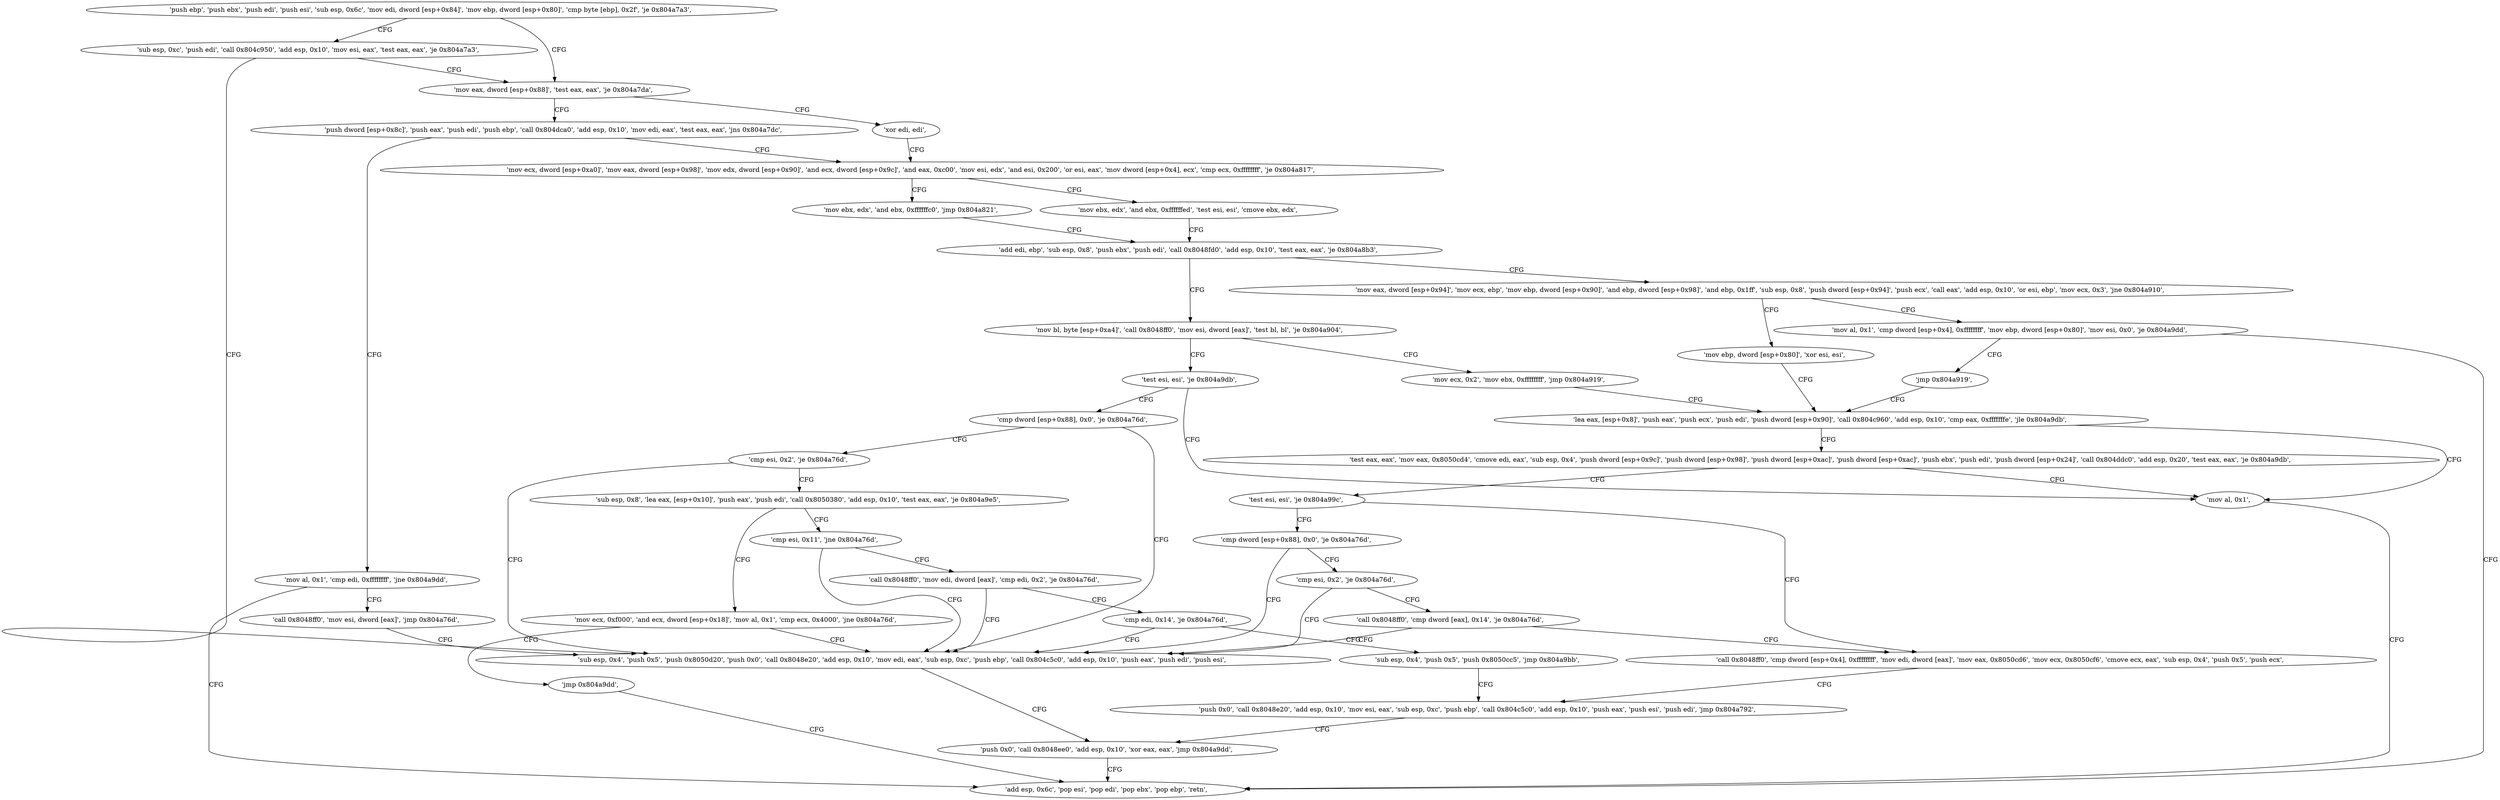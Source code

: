 digraph "func" {
"134522688" [label = "'push ebp', 'push ebx', 'push edi', 'push esi', 'sub esp, 0x6c', 'mov edi, dword [esp+0x84]', 'mov ebp, dword [esp+0x80]', 'cmp byte [ebp], 0x2f', 'je 0x804a7a3', " ]
"134522787" [label = "'mov eax, dword [esp+0x88]', 'test eax, eax', 'je 0x804a7da', " ]
"134522715" [label = "'sub esp, 0xc', 'push edi', 'call 0x804c950', 'add esp, 0x10', 'mov esi, eax', 'test eax, eax', 'je 0x804a7a3', " ]
"134522842" [label = "'xor edi, edi', " ]
"134522798" [label = "'push dword [esp+0x8c]', 'push eax', 'push edi', 'push ebp', 'call 0x804dca0', 'add esp, 0x10', 'mov edi, eax', 'test eax, eax', 'jns 0x804a7dc', " ]
"134522733" [label = "'sub esp, 0x4', 'push 0x5', 'push 0x8050d20', 'push 0x0', 'call 0x8048e20', 'add esp, 0x10', 'mov edi, eax', 'sub esp, 0xc', 'push ebp', 'call 0x804c5c0', 'add esp, 0x10', 'push eax', 'push edi', 'push esi', " ]
"134522844" [label = "'mov ecx, dword [esp+0xa0]', 'mov eax, dword [esp+0x98]', 'mov edx, dword [esp+0x90]', 'and ecx, dword [esp+0x9c]', 'and eax, 0xc00', 'mov esi, edx', 'and esi, 0x200', 'or esi, eax', 'mov dword [esp+0x4], ecx', 'cmp ecx, 0xffffffff', 'je 0x804a817', " ]
"134522822" [label = "'mov al, 0x1', 'cmp edi, 0xffffffff', 'jne 0x804a9dd', " ]
"134522770" [label = "'push 0x0', 'call 0x8048ee0', 'add esp, 0x10', 'xor eax, eax', 'jmp 0x804a9dd', " ]
"134522903" [label = "'mov ebx, edx', 'and ebx, 0xffffffed', 'test esi, esi', 'cmove ebx, edx', " ]
"134522913" [label = "'add edi, ebp', 'sub esp, 0x8', 'push ebx', 'push edi', 'call 0x8048fd0', 'add esp, 0x10', 'test eax, eax', 'je 0x804a8b3', " ]
"134522896" [label = "'mov ebx, edx', 'and ebx, 0xffffffc0', 'jmp 0x804a821', " ]
"134523357" [label = "'add esp, 0x6c', 'pop esi', 'pop edi', 'pop ebx', 'pop ebp', 'retn', " ]
"134522833" [label = "'call 0x8048ff0', 'mov esi, dword [eax]', 'jmp 0x804a76d', " ]
"134523059" [label = "'mov eax, dword [esp+0x94]', 'mov ecx, ebp', 'mov ebp, dword [esp+0x90]', 'and ebp, dword [esp+0x98]', 'and ebp, 0x1ff', 'sub esp, 0x8', 'push dword [esp+0x94]', 'push ecx', 'call eax', 'add esp, 0x10', 'or esi, ebp', 'mov ecx, 0x3', 'jne 0x804a910', " ]
"134523152" [label = "'mov ebp, dword [esp+0x80]', 'xor esi, esi', " ]
"134523113" [label = "'mov al, 0x1', 'cmp dword [esp+0x4], 0xffffffff', 'mov ebp, dword [esp+0x80]', 'mov esi, 0x0', 'je 0x804a9dd', " ]
"134522932" [label = "'mov bl, byte [esp+0xa4]', 'call 0x8048ff0', 'mov esi, dword [eax]', 'test bl, bl', 'je 0x804a904', " ]
"134523140" [label = "'mov ecx, 0x2', 'mov ebx, 0xffffffff', 'jmp 0x804a919', " ]
"134522954" [label = "'test esi, esi', 'je 0x804a9db', " ]
"134523161" [label = "'lea eax, [esp+0x8]', 'push eax', 'push ecx', 'push edi', 'push dword [esp+0x90]', 'call 0x804c960', 'add esp, 0x10', 'cmp eax, 0xfffffffe', 'jle 0x804a9db', " ]
"134523138" [label = "'jmp 0x804a919', " ]
"134523355" [label = "'mov al, 0x1', " ]
"134522962" [label = "'cmp dword [esp+0x88], 0x0', 'je 0x804a76d', " ]
"134523192" [label = "'test eax, eax', 'mov eax, 0x8050cd4', 'cmove edi, eax', 'sub esp, 0x4', 'push dword [esp+0x9c]', 'push dword [esp+0x98]', 'push dword [esp+0xac]', 'push dword [esp+0xac]', 'push ebx', 'push edi', 'push dword [esp+0x24]', 'call 0x804ddc0', 'add esp, 0x20', 'test eax, eax', 'je 0x804a9db', " ]
"134523251" [label = "'test esi, esi', 'je 0x804a99c', " ]
"134522976" [label = "'cmp esi, 0x2', 'je 0x804a76d', " ]
"134523292" [label = "'call 0x8048ff0', 'cmp dword [esp+0x4], 0xffffffff', 'mov edi, dword [eax]', 'mov eax, 0x8050cd6', 'mov ecx, 0x8050cf6', 'cmove ecx, eax', 'sub esp, 0x4', 'push 0x5', 'push ecx', " ]
"134523255" [label = "'cmp dword [esp+0x88], 0x0', 'je 0x804a76d', " ]
"134522985" [label = "'sub esp, 0x8', 'lea eax, [esp+0x10]', 'push eax', 'push edi', 'call 0x8050380', 'add esp, 0x10', 'test eax, eax', 'je 0x804a9e5', " ]
"134523323" [label = "'push 0x0', 'call 0x8048e20', 'add esp, 0x10', 'mov esi, eax', 'sub esp, 0xc', 'push ebp', 'call 0x804c5c0', 'add esp, 0x10', 'push eax', 'push esi', 'push edi', 'jmp 0x804a792', " ]
"134523269" [label = "'cmp esi, 0x2', 'je 0x804a76d', " ]
"134523365" [label = "'mov ecx, 0xf000', 'and ecx, dword [esp+0x18]', 'mov al, 0x1', 'cmp ecx, 0x4000', 'jne 0x804a76d', " ]
"134523010" [label = "'cmp esi, 0x11', 'jne 0x804a76d', " ]
"134523278" [label = "'call 0x8048ff0', 'cmp dword [eax], 0x14', 'je 0x804a76d', " ]
"134523388" [label = "'jmp 0x804a9dd', " ]
"134523019" [label = "'call 0x8048ff0', 'mov edi, dword [eax]', 'cmp edi, 0x2', 'je 0x804a76d', " ]
"134523035" [label = "'cmp edi, 0x14', 'je 0x804a76d', " ]
"134523044" [label = "'sub esp, 0x4', 'push 0x5', 'push 0x8050cc5', 'jmp 0x804a9bb', " ]
"134522688" -> "134522787" [ label = "CFG" ]
"134522688" -> "134522715" [ label = "CFG" ]
"134522787" -> "134522842" [ label = "CFG" ]
"134522787" -> "134522798" [ label = "CFG" ]
"134522715" -> "134522787" [ label = "CFG" ]
"134522715" -> "134522733" [ label = "CFG" ]
"134522842" -> "134522844" [ label = "CFG" ]
"134522798" -> "134522844" [ label = "CFG" ]
"134522798" -> "134522822" [ label = "CFG" ]
"134522733" -> "134522770" [ label = "CFG" ]
"134522844" -> "134522903" [ label = "CFG" ]
"134522844" -> "134522896" [ label = "CFG" ]
"134522822" -> "134523357" [ label = "CFG" ]
"134522822" -> "134522833" [ label = "CFG" ]
"134522770" -> "134523357" [ label = "CFG" ]
"134522903" -> "134522913" [ label = "CFG" ]
"134522913" -> "134523059" [ label = "CFG" ]
"134522913" -> "134522932" [ label = "CFG" ]
"134522896" -> "134522913" [ label = "CFG" ]
"134522833" -> "134522733" [ label = "CFG" ]
"134523059" -> "134523152" [ label = "CFG" ]
"134523059" -> "134523113" [ label = "CFG" ]
"134523152" -> "134523161" [ label = "CFG" ]
"134523113" -> "134523357" [ label = "CFG" ]
"134523113" -> "134523138" [ label = "CFG" ]
"134522932" -> "134523140" [ label = "CFG" ]
"134522932" -> "134522954" [ label = "CFG" ]
"134523140" -> "134523161" [ label = "CFG" ]
"134522954" -> "134523355" [ label = "CFG" ]
"134522954" -> "134522962" [ label = "CFG" ]
"134523161" -> "134523355" [ label = "CFG" ]
"134523161" -> "134523192" [ label = "CFG" ]
"134523138" -> "134523161" [ label = "CFG" ]
"134523355" -> "134523357" [ label = "CFG" ]
"134522962" -> "134522733" [ label = "CFG" ]
"134522962" -> "134522976" [ label = "CFG" ]
"134523192" -> "134523355" [ label = "CFG" ]
"134523192" -> "134523251" [ label = "CFG" ]
"134523251" -> "134523292" [ label = "CFG" ]
"134523251" -> "134523255" [ label = "CFG" ]
"134522976" -> "134522733" [ label = "CFG" ]
"134522976" -> "134522985" [ label = "CFG" ]
"134523292" -> "134523323" [ label = "CFG" ]
"134523255" -> "134522733" [ label = "CFG" ]
"134523255" -> "134523269" [ label = "CFG" ]
"134522985" -> "134523365" [ label = "CFG" ]
"134522985" -> "134523010" [ label = "CFG" ]
"134523323" -> "134522770" [ label = "CFG" ]
"134523269" -> "134522733" [ label = "CFG" ]
"134523269" -> "134523278" [ label = "CFG" ]
"134523365" -> "134522733" [ label = "CFG" ]
"134523365" -> "134523388" [ label = "CFG" ]
"134523010" -> "134522733" [ label = "CFG" ]
"134523010" -> "134523019" [ label = "CFG" ]
"134523278" -> "134522733" [ label = "CFG" ]
"134523278" -> "134523292" [ label = "CFG" ]
"134523388" -> "134523357" [ label = "CFG" ]
"134523019" -> "134522733" [ label = "CFG" ]
"134523019" -> "134523035" [ label = "CFG" ]
"134523035" -> "134522733" [ label = "CFG" ]
"134523035" -> "134523044" [ label = "CFG" ]
"134523044" -> "134523323" [ label = "CFG" ]
}
